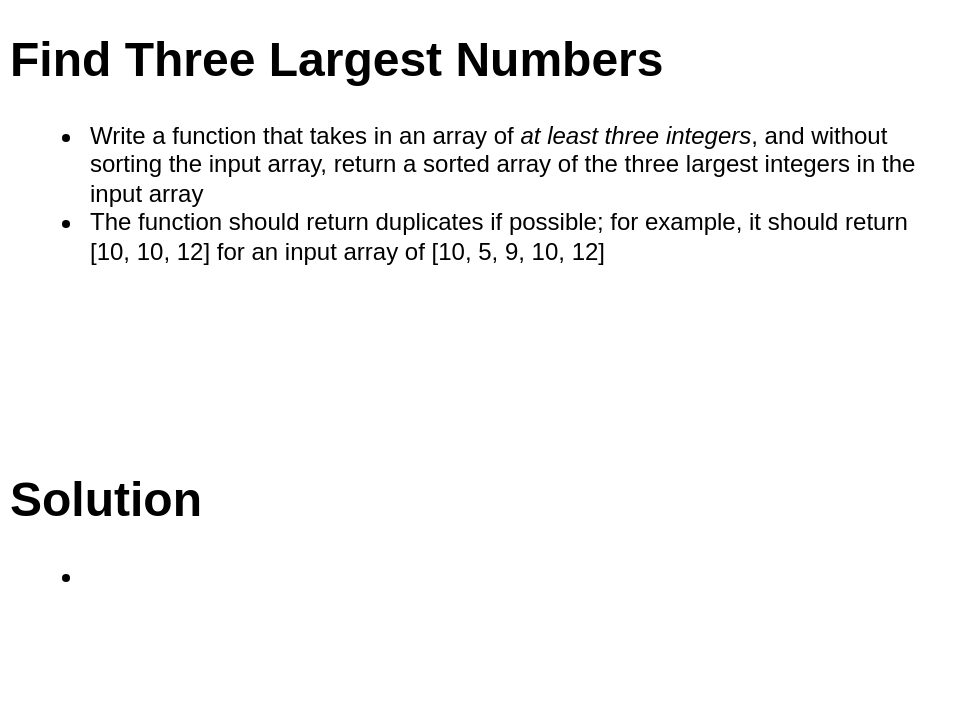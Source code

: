 <mxfile version="20.2.7" type="github">
  <diagram id="QBGtBIbipI5UD4F50_Ti" name="Page-1">
    <mxGraphModel dx="1829" dy="1026" grid="1" gridSize="10" guides="1" tooltips="1" connect="1" arrows="1" fold="1" page="1" pageScale="1" pageWidth="1100" pageHeight="850" math="0" shadow="0">
      <root>
        <mxCell id="0" />
        <mxCell id="1" parent="0" />
        <mxCell id="hRjdQl0tkElLS7EOQZCY-1" value="&lt;h1&gt;Find Three Largest Numbers&lt;/h1&gt;&lt;p&gt;&lt;/p&gt;&lt;ul&gt;&lt;li&gt;Write a function that takes in an array of &lt;i&gt;at least three integers&lt;/i&gt;, and without sorting the input array, return a sorted array of the three largest integers in the input array&lt;/li&gt;&lt;li&gt;The function should return duplicates if possible; for example, it should return [10, 10, 12] for an input array of [10, 5, 9, 10, 12]&lt;/li&gt;&lt;/ul&gt;&lt;p&gt;&lt;/p&gt;" style="text;html=1;strokeColor=none;fillColor=none;spacing=5;spacingTop=-20;whiteSpace=wrap;overflow=hidden;rounded=0;" vertex="1" parent="1">
          <mxGeometry x="60" y="60" width="480" height="150" as="geometry" />
        </mxCell>
        <mxCell id="hRjdQl0tkElLS7EOQZCY-2" value="&lt;h1&gt;Solution&lt;/h1&gt;&lt;p&gt;&lt;/p&gt;&lt;ul&gt;&lt;li&gt;&lt;br&gt;&lt;/li&gt;&lt;/ul&gt;&lt;p&gt;&lt;/p&gt;" style="text;html=1;strokeColor=none;fillColor=none;spacing=5;spacingTop=-20;whiteSpace=wrap;overflow=hidden;rounded=0;" vertex="1" parent="1">
          <mxGeometry x="60" y="280" width="190" height="120" as="geometry" />
        </mxCell>
      </root>
    </mxGraphModel>
  </diagram>
</mxfile>
